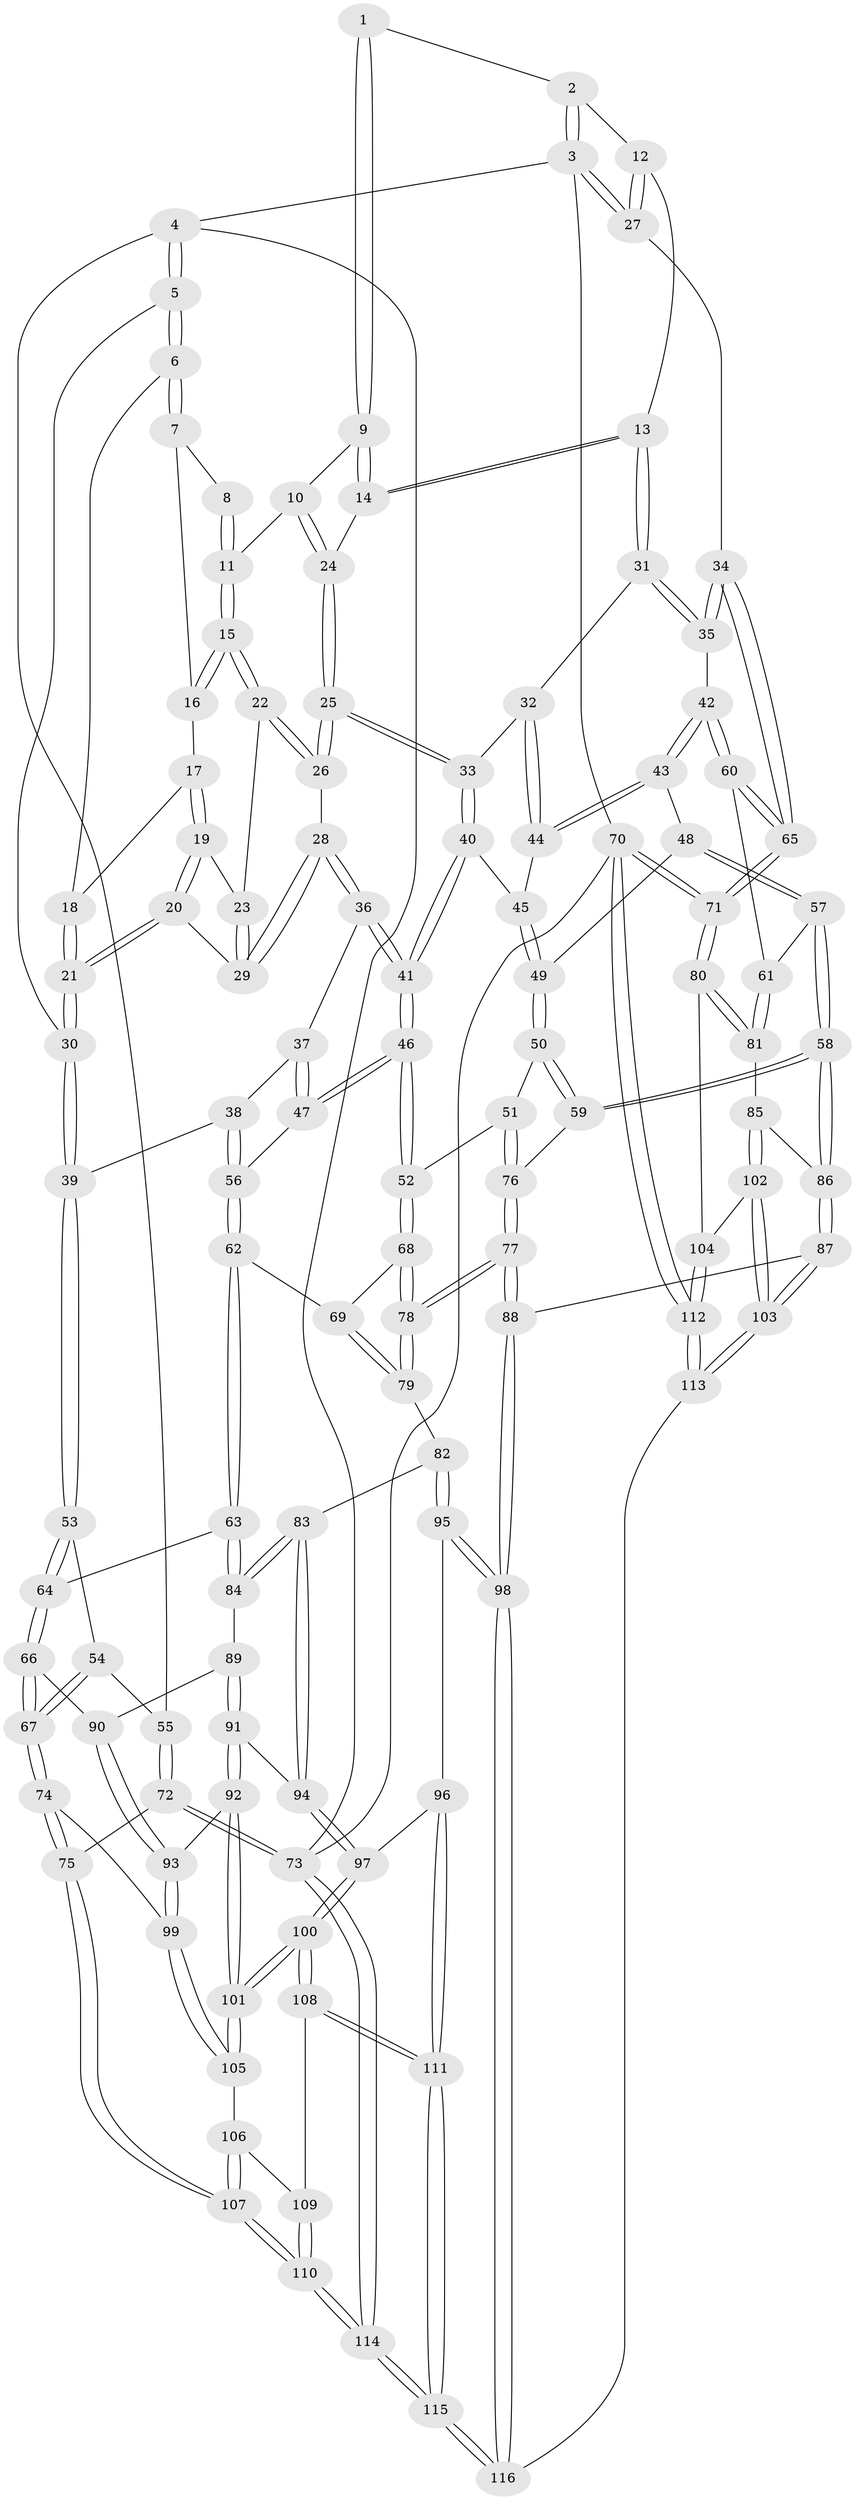 // Generated by graph-tools (version 1.1) at 2025/11/02/27/25 16:11:55]
// undirected, 116 vertices, 287 edges
graph export_dot {
graph [start="1"]
  node [color=gray90,style=filled];
  1 [pos="+0.719351952290125+0"];
  2 [pos="+0.7808837584836734+0"];
  3 [pos="+1+0"];
  4 [pos="+0+0"];
  5 [pos="+0+0"];
  6 [pos="+0+0"];
  7 [pos="+0.24303169220535226+0"];
  8 [pos="+0.640106905848458+0"];
  9 [pos="+0.7307803513995555+0.14408002337130585"];
  10 [pos="+0.5610994667787947+0.12652402982195204"];
  11 [pos="+0.5362885055365001+0.10457582642259142"];
  12 [pos="+0.8732006328819704+0.14622179063238938"];
  13 [pos="+0.7956593915311219+0.20880176250559732"];
  14 [pos="+0.7490120626753731+0.17139398923188387"];
  15 [pos="+0.4690102982484745+0.1252206870001292"];
  16 [pos="+0.3746184854818482+0.08995910690628157"];
  17 [pos="+0.34171870758101514+0.1337765021926755"];
  18 [pos="+0.1798577834334972+0.10207558617076437"];
  19 [pos="+0.2889648372937313+0.23090548774674585"];
  20 [pos="+0.26337802196551185+0.25364749710013973"];
  21 [pos="+0.26284790773439043+0.2540276675360138"];
  22 [pos="+0.46426445065330374+0.1687177617201479"];
  23 [pos="+0.4131268267770661+0.24343613455634674"];
  24 [pos="+0.594184140298729+0.24944743379824497"];
  25 [pos="+0.581226357100701+0.30948882081375656"];
  26 [pos="+0.5183763571290456+0.2987828431852856"];
  27 [pos="+1+0.06006436365072657"];
  28 [pos="+0.4491328835254622+0.32213729996669715"];
  29 [pos="+0.4387736150788622+0.30692273128667014"];
  30 [pos="+0.21350940892901712+0.34077433960619685"];
  31 [pos="+0.8039369664821258+0.293183613750105"];
  32 [pos="+0.799117298476405+0.29754355412611544"];
  33 [pos="+0.5977467289485094+0.3315814786525351"];
  34 [pos="+1+0.34706492398426647"];
  35 [pos="+0.9478757526265053+0.3591561736008905"];
  36 [pos="+0.43088415615459197+0.35201811560794477"];
  37 [pos="+0.3992569466106852+0.38125084846584506"];
  38 [pos="+0.23111377475140474+0.3985274336151383"];
  39 [pos="+0.2020766236044813+0.38608946204249506"];
  40 [pos="+0.5944596233366033+0.4013094011362356"];
  41 [pos="+0.5591815492633616+0.4428680141622902"];
  42 [pos="+0.8637434172170467+0.5036383032284063"];
  43 [pos="+0.7636716520286234+0.4725646680705655"];
  44 [pos="+0.7743121836564529+0.37246749844487337"];
  45 [pos="+0.6382576238577259+0.4248501149259285"];
  46 [pos="+0.522576299555932+0.5133000964492767"];
  47 [pos="+0.4755802092457612+0.4964059334028575"];
  48 [pos="+0.7352174397059169+0.49375126725196355"];
  49 [pos="+0.7068783751200421+0.490904273063823"];
  50 [pos="+0.6412336416589183+0.5424312549539935"];
  51 [pos="+0.5476729044103084+0.5681213266805206"];
  52 [pos="+0.5410072496240756+0.566746433340672"];
  53 [pos="+0.1936870275465199+0.39038022421211555"];
  54 [pos="+0.045239998902009436+0.3795558771705105"];
  55 [pos="+0+0.33180530761561733"];
  56 [pos="+0.33996686817182403+0.5313110904663501"];
  57 [pos="+0.7574584650399709+0.644081786352538"];
  58 [pos="+0.7527639612790914+0.6478572031700629"];
  59 [pos="+0.750787477392342+0.6478909361169654"];
  60 [pos="+0.8900670586445951+0.5783950186570279"];
  61 [pos="+0.837113891801022+0.6329141571532728"];
  62 [pos="+0.3445644452300423+0.6388721739252616"];
  63 [pos="+0.3146341633165444+0.6756498664849362"];
  64 [pos="+0.1701849654176455+0.5178851519822687"];
  65 [pos="+1+0.603133551541214"];
  66 [pos="+0.08520808431372845+0.6785991998225331"];
  67 [pos="+0.05328242355887871+0.6967747016016261"];
  68 [pos="+0.5165776536930817+0.606325516685051"];
  69 [pos="+0.44842514425870367+0.633908535495671"];
  70 [pos="+1+1"];
  71 [pos="+1+0.7888710187841231"];
  72 [pos="+0+0.7166162804349071"];
  73 [pos="+0+1"];
  74 [pos="+0.022062088089608446+0.7187968767148253"];
  75 [pos="+0+0.7254777512463357"];
  76 [pos="+0.6714279175603697+0.6646492519125137"];
  77 [pos="+0.5793606572094343+0.8043633475178282"];
  78 [pos="+0.5597930295121224+0.7819778379910283"];
  79 [pos="+0.4543107638485807+0.7514227226846062"];
  80 [pos="+1+0.7963033061343123"];
  81 [pos="+0.9211876455433247+0.7788628671334764"];
  82 [pos="+0.4053708572421859+0.7613310482381935"];
  83 [pos="+0.39375300475309233+0.757893410448496"];
  84 [pos="+0.31073869204252486+0.6847250814920977"];
  85 [pos="+0.8579723871928109+0.8130075841955215"];
  86 [pos="+0.7550388673147221+0.6824222854623788"];
  87 [pos="+0.7013693692262799+0.8900937622499685"];
  88 [pos="+0.585950230023938+0.8282953553252826"];
  89 [pos="+0.2954454437421853+0.6956298477497205"];
  90 [pos="+0.2723831372044449+0.6991882699059082"];
  91 [pos="+0.29462222648871333+0.8196827302279887"];
  92 [pos="+0.26238780119168187+0.8509020857968927"];
  93 [pos="+0.20530544267418352+0.808777934151968"];
  94 [pos="+0.3532366675327739+0.8438782768558671"];
  95 [pos="+0.4527098536001712+0.9219806719982686"];
  96 [pos="+0.40210728547238406+0.9097687670992254"];
  97 [pos="+0.39448989703206044+0.9063688856492479"];
  98 [pos="+0.45685675378544466+0.9241257110315005"];
  99 [pos="+0.11742243129800514+0.8166030527732185"];
  100 [pos="+0.2584773113099114+0.9270793813695505"];
  101 [pos="+0.25113911410799666+0.9054676798013348"];
  102 [pos="+0.7858575554287895+0.8845767347998552"];
  103 [pos="+0.7189505103791496+0.9082193894078892"];
  104 [pos="+0.9147588142897954+0.9501012981350303"];
  105 [pos="+0.13269849366981062+0.8606910100696413"];
  106 [pos="+0.12358113593674452+0.9079382963568646"];
  107 [pos="+0.07369223876578165+0.9797156249091838"];
  108 [pos="+0.25141354195488763+0.9504336820325985"];
  109 [pos="+0.18389358303894077+0.9483885610366531"];
  110 [pos="+0.048412297491126875+1"];
  111 [pos="+0.2624692991545038+1"];
  112 [pos="+0.9190017121210341+1"];
  113 [pos="+0.7000898198775666+1"];
  114 [pos="+0+1"];
  115 [pos="+0.25306105851445304+1"];
  116 [pos="+0.48289068408234265+1"];
  1 -- 2;
  1 -- 9;
  1 -- 9;
  2 -- 3;
  2 -- 3;
  2 -- 12;
  3 -- 4;
  3 -- 27;
  3 -- 27;
  3 -- 70;
  4 -- 5;
  4 -- 5;
  4 -- 55;
  4 -- 73;
  5 -- 6;
  5 -- 6;
  5 -- 30;
  6 -- 7;
  6 -- 7;
  6 -- 18;
  7 -- 8;
  7 -- 16;
  8 -- 11;
  8 -- 11;
  9 -- 10;
  9 -- 14;
  9 -- 14;
  10 -- 11;
  10 -- 24;
  10 -- 24;
  11 -- 15;
  11 -- 15;
  12 -- 13;
  12 -- 27;
  12 -- 27;
  13 -- 14;
  13 -- 14;
  13 -- 31;
  13 -- 31;
  14 -- 24;
  15 -- 16;
  15 -- 16;
  15 -- 22;
  15 -- 22;
  16 -- 17;
  17 -- 18;
  17 -- 19;
  17 -- 19;
  18 -- 21;
  18 -- 21;
  19 -- 20;
  19 -- 20;
  19 -- 23;
  20 -- 21;
  20 -- 21;
  20 -- 29;
  21 -- 30;
  21 -- 30;
  22 -- 23;
  22 -- 26;
  22 -- 26;
  23 -- 29;
  23 -- 29;
  24 -- 25;
  24 -- 25;
  25 -- 26;
  25 -- 26;
  25 -- 33;
  25 -- 33;
  26 -- 28;
  27 -- 34;
  28 -- 29;
  28 -- 29;
  28 -- 36;
  28 -- 36;
  30 -- 39;
  30 -- 39;
  31 -- 32;
  31 -- 35;
  31 -- 35;
  32 -- 33;
  32 -- 44;
  32 -- 44;
  33 -- 40;
  33 -- 40;
  34 -- 35;
  34 -- 35;
  34 -- 65;
  34 -- 65;
  35 -- 42;
  36 -- 37;
  36 -- 41;
  36 -- 41;
  37 -- 38;
  37 -- 47;
  37 -- 47;
  38 -- 39;
  38 -- 56;
  38 -- 56;
  39 -- 53;
  39 -- 53;
  40 -- 41;
  40 -- 41;
  40 -- 45;
  41 -- 46;
  41 -- 46;
  42 -- 43;
  42 -- 43;
  42 -- 60;
  42 -- 60;
  43 -- 44;
  43 -- 44;
  43 -- 48;
  44 -- 45;
  45 -- 49;
  45 -- 49;
  46 -- 47;
  46 -- 47;
  46 -- 52;
  46 -- 52;
  47 -- 56;
  48 -- 49;
  48 -- 57;
  48 -- 57;
  49 -- 50;
  49 -- 50;
  50 -- 51;
  50 -- 59;
  50 -- 59;
  51 -- 52;
  51 -- 76;
  51 -- 76;
  52 -- 68;
  52 -- 68;
  53 -- 54;
  53 -- 64;
  53 -- 64;
  54 -- 55;
  54 -- 67;
  54 -- 67;
  55 -- 72;
  55 -- 72;
  56 -- 62;
  56 -- 62;
  57 -- 58;
  57 -- 58;
  57 -- 61;
  58 -- 59;
  58 -- 59;
  58 -- 86;
  58 -- 86;
  59 -- 76;
  60 -- 61;
  60 -- 65;
  60 -- 65;
  61 -- 81;
  61 -- 81;
  62 -- 63;
  62 -- 63;
  62 -- 69;
  63 -- 64;
  63 -- 84;
  63 -- 84;
  64 -- 66;
  64 -- 66;
  65 -- 71;
  65 -- 71;
  66 -- 67;
  66 -- 67;
  66 -- 90;
  67 -- 74;
  67 -- 74;
  68 -- 69;
  68 -- 78;
  68 -- 78;
  69 -- 79;
  69 -- 79;
  70 -- 71;
  70 -- 71;
  70 -- 112;
  70 -- 112;
  70 -- 73;
  71 -- 80;
  71 -- 80;
  72 -- 73;
  72 -- 73;
  72 -- 75;
  73 -- 114;
  73 -- 114;
  74 -- 75;
  74 -- 75;
  74 -- 99;
  75 -- 107;
  75 -- 107;
  76 -- 77;
  76 -- 77;
  77 -- 78;
  77 -- 78;
  77 -- 88;
  77 -- 88;
  78 -- 79;
  78 -- 79;
  79 -- 82;
  80 -- 81;
  80 -- 81;
  80 -- 104;
  81 -- 85;
  82 -- 83;
  82 -- 95;
  82 -- 95;
  83 -- 84;
  83 -- 84;
  83 -- 94;
  83 -- 94;
  84 -- 89;
  85 -- 86;
  85 -- 102;
  85 -- 102;
  86 -- 87;
  86 -- 87;
  87 -- 88;
  87 -- 103;
  87 -- 103;
  88 -- 98;
  88 -- 98;
  89 -- 90;
  89 -- 91;
  89 -- 91;
  90 -- 93;
  90 -- 93;
  91 -- 92;
  91 -- 92;
  91 -- 94;
  92 -- 93;
  92 -- 101;
  92 -- 101;
  93 -- 99;
  93 -- 99;
  94 -- 97;
  94 -- 97;
  95 -- 96;
  95 -- 98;
  95 -- 98;
  96 -- 97;
  96 -- 111;
  96 -- 111;
  97 -- 100;
  97 -- 100;
  98 -- 116;
  98 -- 116;
  99 -- 105;
  99 -- 105;
  100 -- 101;
  100 -- 101;
  100 -- 108;
  100 -- 108;
  101 -- 105;
  101 -- 105;
  102 -- 103;
  102 -- 103;
  102 -- 104;
  103 -- 113;
  103 -- 113;
  104 -- 112;
  104 -- 112;
  105 -- 106;
  106 -- 107;
  106 -- 107;
  106 -- 109;
  107 -- 110;
  107 -- 110;
  108 -- 109;
  108 -- 111;
  108 -- 111;
  109 -- 110;
  109 -- 110;
  110 -- 114;
  110 -- 114;
  111 -- 115;
  111 -- 115;
  112 -- 113;
  112 -- 113;
  113 -- 116;
  114 -- 115;
  114 -- 115;
  115 -- 116;
  115 -- 116;
}
